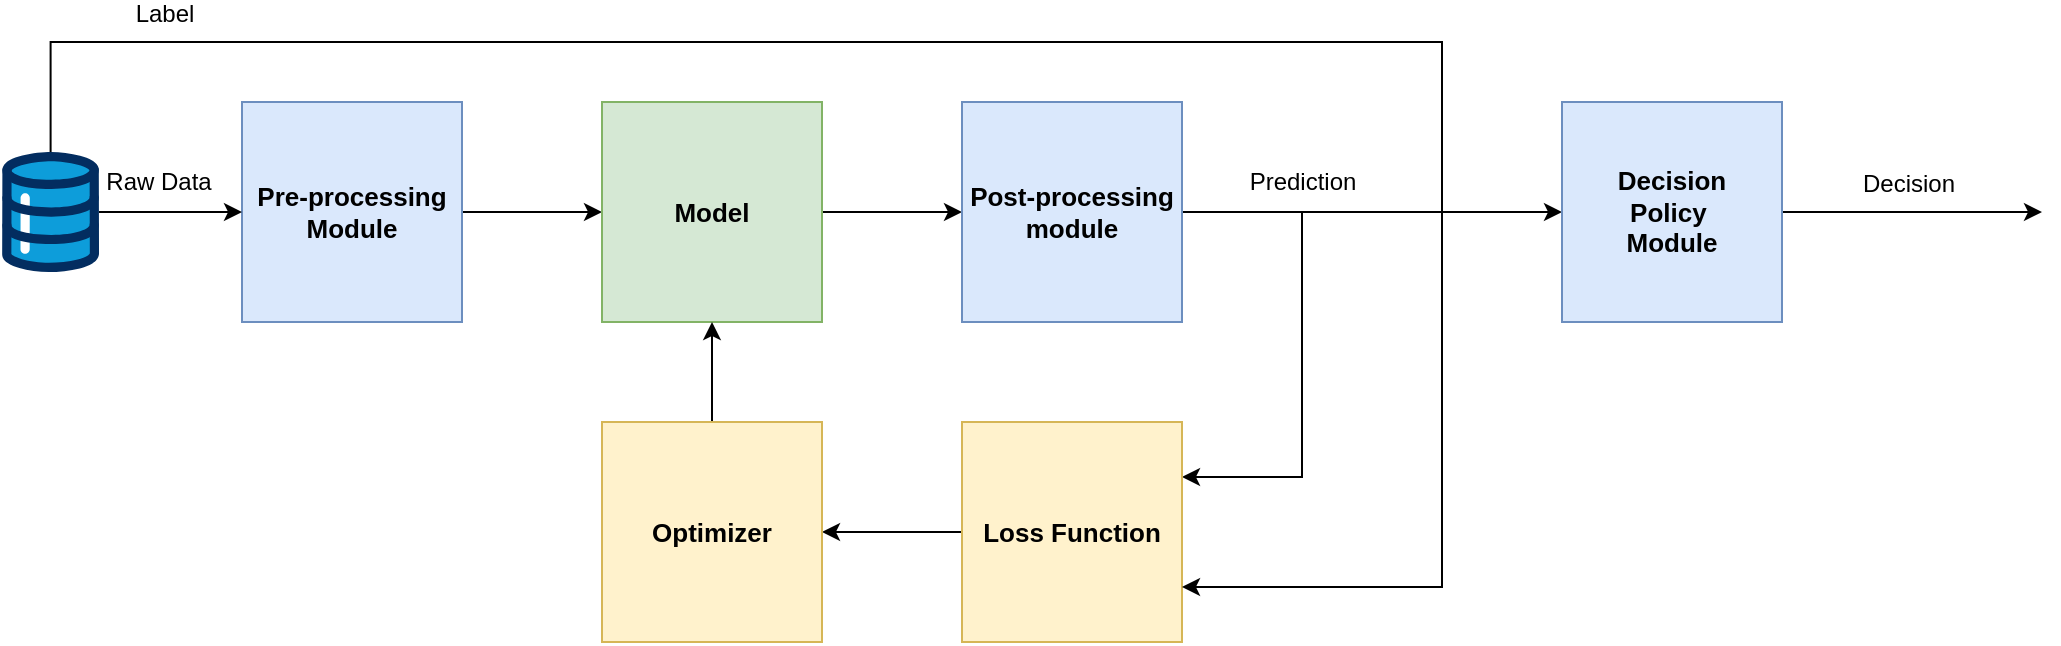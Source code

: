 <mxfile version="24.2.1" type="google">
  <diagram name="Page-1" id="5ntPVB_97ZrFU9Vp9UJ8">
    <mxGraphModel grid="1" page="1" gridSize="10" guides="1" tooltips="1" connect="1" arrows="1" fold="1" pageScale="1" pageWidth="850" pageHeight="1100" math="0" shadow="0">
      <root>
        <mxCell id="0" />
        <mxCell id="1" parent="0" />
        <mxCell id="MFNU_uDkxf_7tG3ohajR-5" value="" style="edgeStyle=orthogonalEdgeStyle;rounded=0;orthogonalLoop=1;jettySize=auto;html=1;" edge="1" parent="1" source="MFNU_uDkxf_7tG3ohajR-1" target="MFNU_uDkxf_7tG3ohajR-2">
          <mxGeometry relative="1" as="geometry" />
        </mxCell>
        <mxCell id="MFNU_uDkxf_7tG3ohajR-1" value="&lt;b style=&quot;font-size: 13px;&quot;&gt;Pre-processing&lt;br&gt;Module&lt;/b&gt;" style="rounded=0;whiteSpace=wrap;html=1;fillColor=#dae8fc;strokeColor=#6c8ebf;" vertex="1" parent="1">
          <mxGeometry x="120" y="230" width="110" height="110" as="geometry" />
        </mxCell>
        <mxCell id="MFNU_uDkxf_7tG3ohajR-6" value="" style="edgeStyle=orthogonalEdgeStyle;rounded=0;orthogonalLoop=1;jettySize=auto;html=1;" edge="1" parent="1" source="MFNU_uDkxf_7tG3ohajR-2" target="MFNU_uDkxf_7tG3ohajR-3">
          <mxGeometry relative="1" as="geometry" />
        </mxCell>
        <mxCell id="MFNU_uDkxf_7tG3ohajR-2" value="&lt;b&gt;&lt;font style=&quot;font-size: 13px;&quot;&gt;Model&lt;/font&gt;&lt;/b&gt;" style="whiteSpace=wrap;html=1;aspect=fixed;fillColor=#d5e8d4;strokeColor=#82b366;" vertex="1" parent="1">
          <mxGeometry x="300" y="230" width="110" height="110" as="geometry" />
        </mxCell>
        <mxCell id="MFNU_uDkxf_7tG3ohajR-23" style="edgeStyle=orthogonalEdgeStyle;rounded=0;orthogonalLoop=1;jettySize=auto;html=1;exitX=1;exitY=0.5;exitDx=0;exitDy=0;entryX=1;entryY=0.25;entryDx=0;entryDy=0;" edge="1" parent="1" source="MFNU_uDkxf_7tG3ohajR-3" target="MFNU_uDkxf_7tG3ohajR-4">
          <mxGeometry relative="1" as="geometry">
            <Array as="points">
              <mxPoint x="650" y="285" />
              <mxPoint x="650" y="418" />
            </Array>
          </mxGeometry>
        </mxCell>
        <mxCell id="MFNU_uDkxf_7tG3ohajR-28" value="Prediction" style="edgeLabel;html=1;align=center;verticalAlign=middle;resizable=0;points=[];fontSize=12;" connectable="0" vertex="1" parent="MFNU_uDkxf_7tG3ohajR-23">
          <mxGeometry x="-0.794" y="1" relative="1" as="geometry">
            <mxPoint x="34" y="-14" as="offset" />
          </mxGeometry>
        </mxCell>
        <mxCell id="MFNU_uDkxf_7tG3ohajR-33" style="edgeStyle=orthogonalEdgeStyle;rounded=0;orthogonalLoop=1;jettySize=auto;html=1;exitX=1;exitY=0.5;exitDx=0;exitDy=0;" edge="1" parent="1" source="MFNU_uDkxf_7tG3ohajR-3">
          <mxGeometry relative="1" as="geometry">
            <mxPoint x="780" y="285" as="targetPoint" />
          </mxGeometry>
        </mxCell>
        <mxCell id="MFNU_uDkxf_7tG3ohajR-3" value="&lt;font style=&quot;font-size: 13px;&quot;&gt;&lt;b&gt;Post-processing&lt;br&gt;module&lt;/b&gt;&lt;/font&gt;" style="whiteSpace=wrap;html=1;aspect=fixed;fillColor=#dae8fc;strokeColor=#6c8ebf;" vertex="1" parent="1">
          <mxGeometry x="480" y="230" width="110" height="110" as="geometry" />
        </mxCell>
        <mxCell id="MFNU_uDkxf_7tG3ohajR-29" value="" style="edgeStyle=orthogonalEdgeStyle;rounded=0;orthogonalLoop=1;jettySize=auto;html=1;" edge="1" parent="1" source="MFNU_uDkxf_7tG3ohajR-4" target="MFNU_uDkxf_7tG3ohajR-8">
          <mxGeometry relative="1" as="geometry" />
        </mxCell>
        <mxCell id="MFNU_uDkxf_7tG3ohajR-4" value="&lt;b&gt;&lt;font style=&quot;font-size: 13px;&quot;&gt;Loss Function&lt;/font&gt;&lt;/b&gt;" style="whiteSpace=wrap;html=1;aspect=fixed;fillColor=#fff2cc;strokeColor=#d6b656;" vertex="1" parent="1">
          <mxGeometry x="480" y="390" width="110" height="110" as="geometry" />
        </mxCell>
        <mxCell id="MFNU_uDkxf_7tG3ohajR-22" value="" style="edgeStyle=orthogonalEdgeStyle;rounded=0;orthogonalLoop=1;jettySize=auto;html=1;" edge="1" parent="1" source="MFNU_uDkxf_7tG3ohajR-8" target="MFNU_uDkxf_7tG3ohajR-2">
          <mxGeometry relative="1" as="geometry" />
        </mxCell>
        <mxCell id="MFNU_uDkxf_7tG3ohajR-8" value="&lt;span style=&quot;font-size: 13px;&quot;&gt;&lt;b&gt;Optimizer&lt;/b&gt;&lt;/span&gt;" style="rounded=0;whiteSpace=wrap;html=1;fillColor=#fff2cc;strokeColor=#d6b656;" vertex="1" parent="1">
          <mxGeometry x="300" y="390" width="110" height="110" as="geometry" />
        </mxCell>
        <mxCell id="MFNU_uDkxf_7tG3ohajR-13" value="" style="edgeStyle=orthogonalEdgeStyle;rounded=0;orthogonalLoop=1;jettySize=auto;html=1;" edge="1" parent="1" source="MFNU_uDkxf_7tG3ohajR-12" target="MFNU_uDkxf_7tG3ohajR-1">
          <mxGeometry relative="1" as="geometry" />
        </mxCell>
        <mxCell id="MFNU_uDkxf_7tG3ohajR-25" value="Raw Data" style="edgeLabel;html=1;align=center;verticalAlign=middle;resizable=0;points=[];fontSize=12;" connectable="0" vertex="1" parent="MFNU_uDkxf_7tG3ohajR-13">
          <mxGeometry x="-0.175" y="4" relative="1" as="geometry">
            <mxPoint y="-11" as="offset" />
          </mxGeometry>
        </mxCell>
        <mxCell id="MFNU_uDkxf_7tG3ohajR-24" style="edgeStyle=orthogonalEdgeStyle;rounded=0;orthogonalLoop=1;jettySize=auto;html=1;entryX=1;entryY=0.75;entryDx=0;entryDy=0;" edge="1" parent="1" source="MFNU_uDkxf_7tG3ohajR-12" target="MFNU_uDkxf_7tG3ohajR-4">
          <mxGeometry relative="1" as="geometry">
            <Array as="points">
              <mxPoint x="24" y="200" />
              <mxPoint x="720" y="200" />
              <mxPoint x="720" y="473" />
            </Array>
          </mxGeometry>
        </mxCell>
        <mxCell id="MFNU_uDkxf_7tG3ohajR-27" value="Label" style="edgeLabel;html=1;align=center;verticalAlign=middle;resizable=0;points=[];fontSize=12;" connectable="0" vertex="1" parent="MFNU_uDkxf_7tG3ohajR-24">
          <mxGeometry x="-0.623" y="4" relative="1" as="geometry">
            <mxPoint x="-106" y="-10" as="offset" />
          </mxGeometry>
        </mxCell>
        <mxCell id="MFNU_uDkxf_7tG3ohajR-12" value="" style="verticalLabelPosition=bottom;aspect=fixed;html=1;shape=mxgraph.salesforce.data;" vertex="1" parent="1">
          <mxGeometry y="255" width="48.6" height="60" as="geometry" />
        </mxCell>
        <mxCell id="ZvkAPoF-RJFS0DCV_loY-3" style="edgeStyle=orthogonalEdgeStyle;rounded=0;orthogonalLoop=1;jettySize=auto;html=1;exitX=1;exitY=0.5;exitDx=0;exitDy=0;" edge="1" parent="1" source="ZvkAPoF-RJFS0DCV_loY-2">
          <mxGeometry relative="1" as="geometry">
            <mxPoint x="1020" y="285" as="targetPoint" />
          </mxGeometry>
        </mxCell>
        <mxCell id="ZvkAPoF-RJFS0DCV_loY-4" value="Decision" style="edgeLabel;html=1;align=center;verticalAlign=middle;resizable=0;points=[];fontSize=12;" connectable="0" vertex="1" parent="ZvkAPoF-RJFS0DCV_loY-3">
          <mxGeometry x="0.28" relative="1" as="geometry">
            <mxPoint x="-20" y="-15" as="offset" />
          </mxGeometry>
        </mxCell>
        <mxCell id="ZvkAPoF-RJFS0DCV_loY-2" value="&lt;span style=&quot;font-size: 13px;&quot;&gt;&lt;b&gt;Decision&lt;br&gt;Policy&amp;nbsp;&lt;br&gt;Module&lt;/b&gt;&lt;/span&gt;" style="whiteSpace=wrap;html=1;aspect=fixed;fillColor=#dae8fc;strokeColor=#6c8ebf;" vertex="1" parent="1">
          <mxGeometry x="780" y="230" width="110" height="110" as="geometry" />
        </mxCell>
      </root>
    </mxGraphModel>
  </diagram>
</mxfile>
